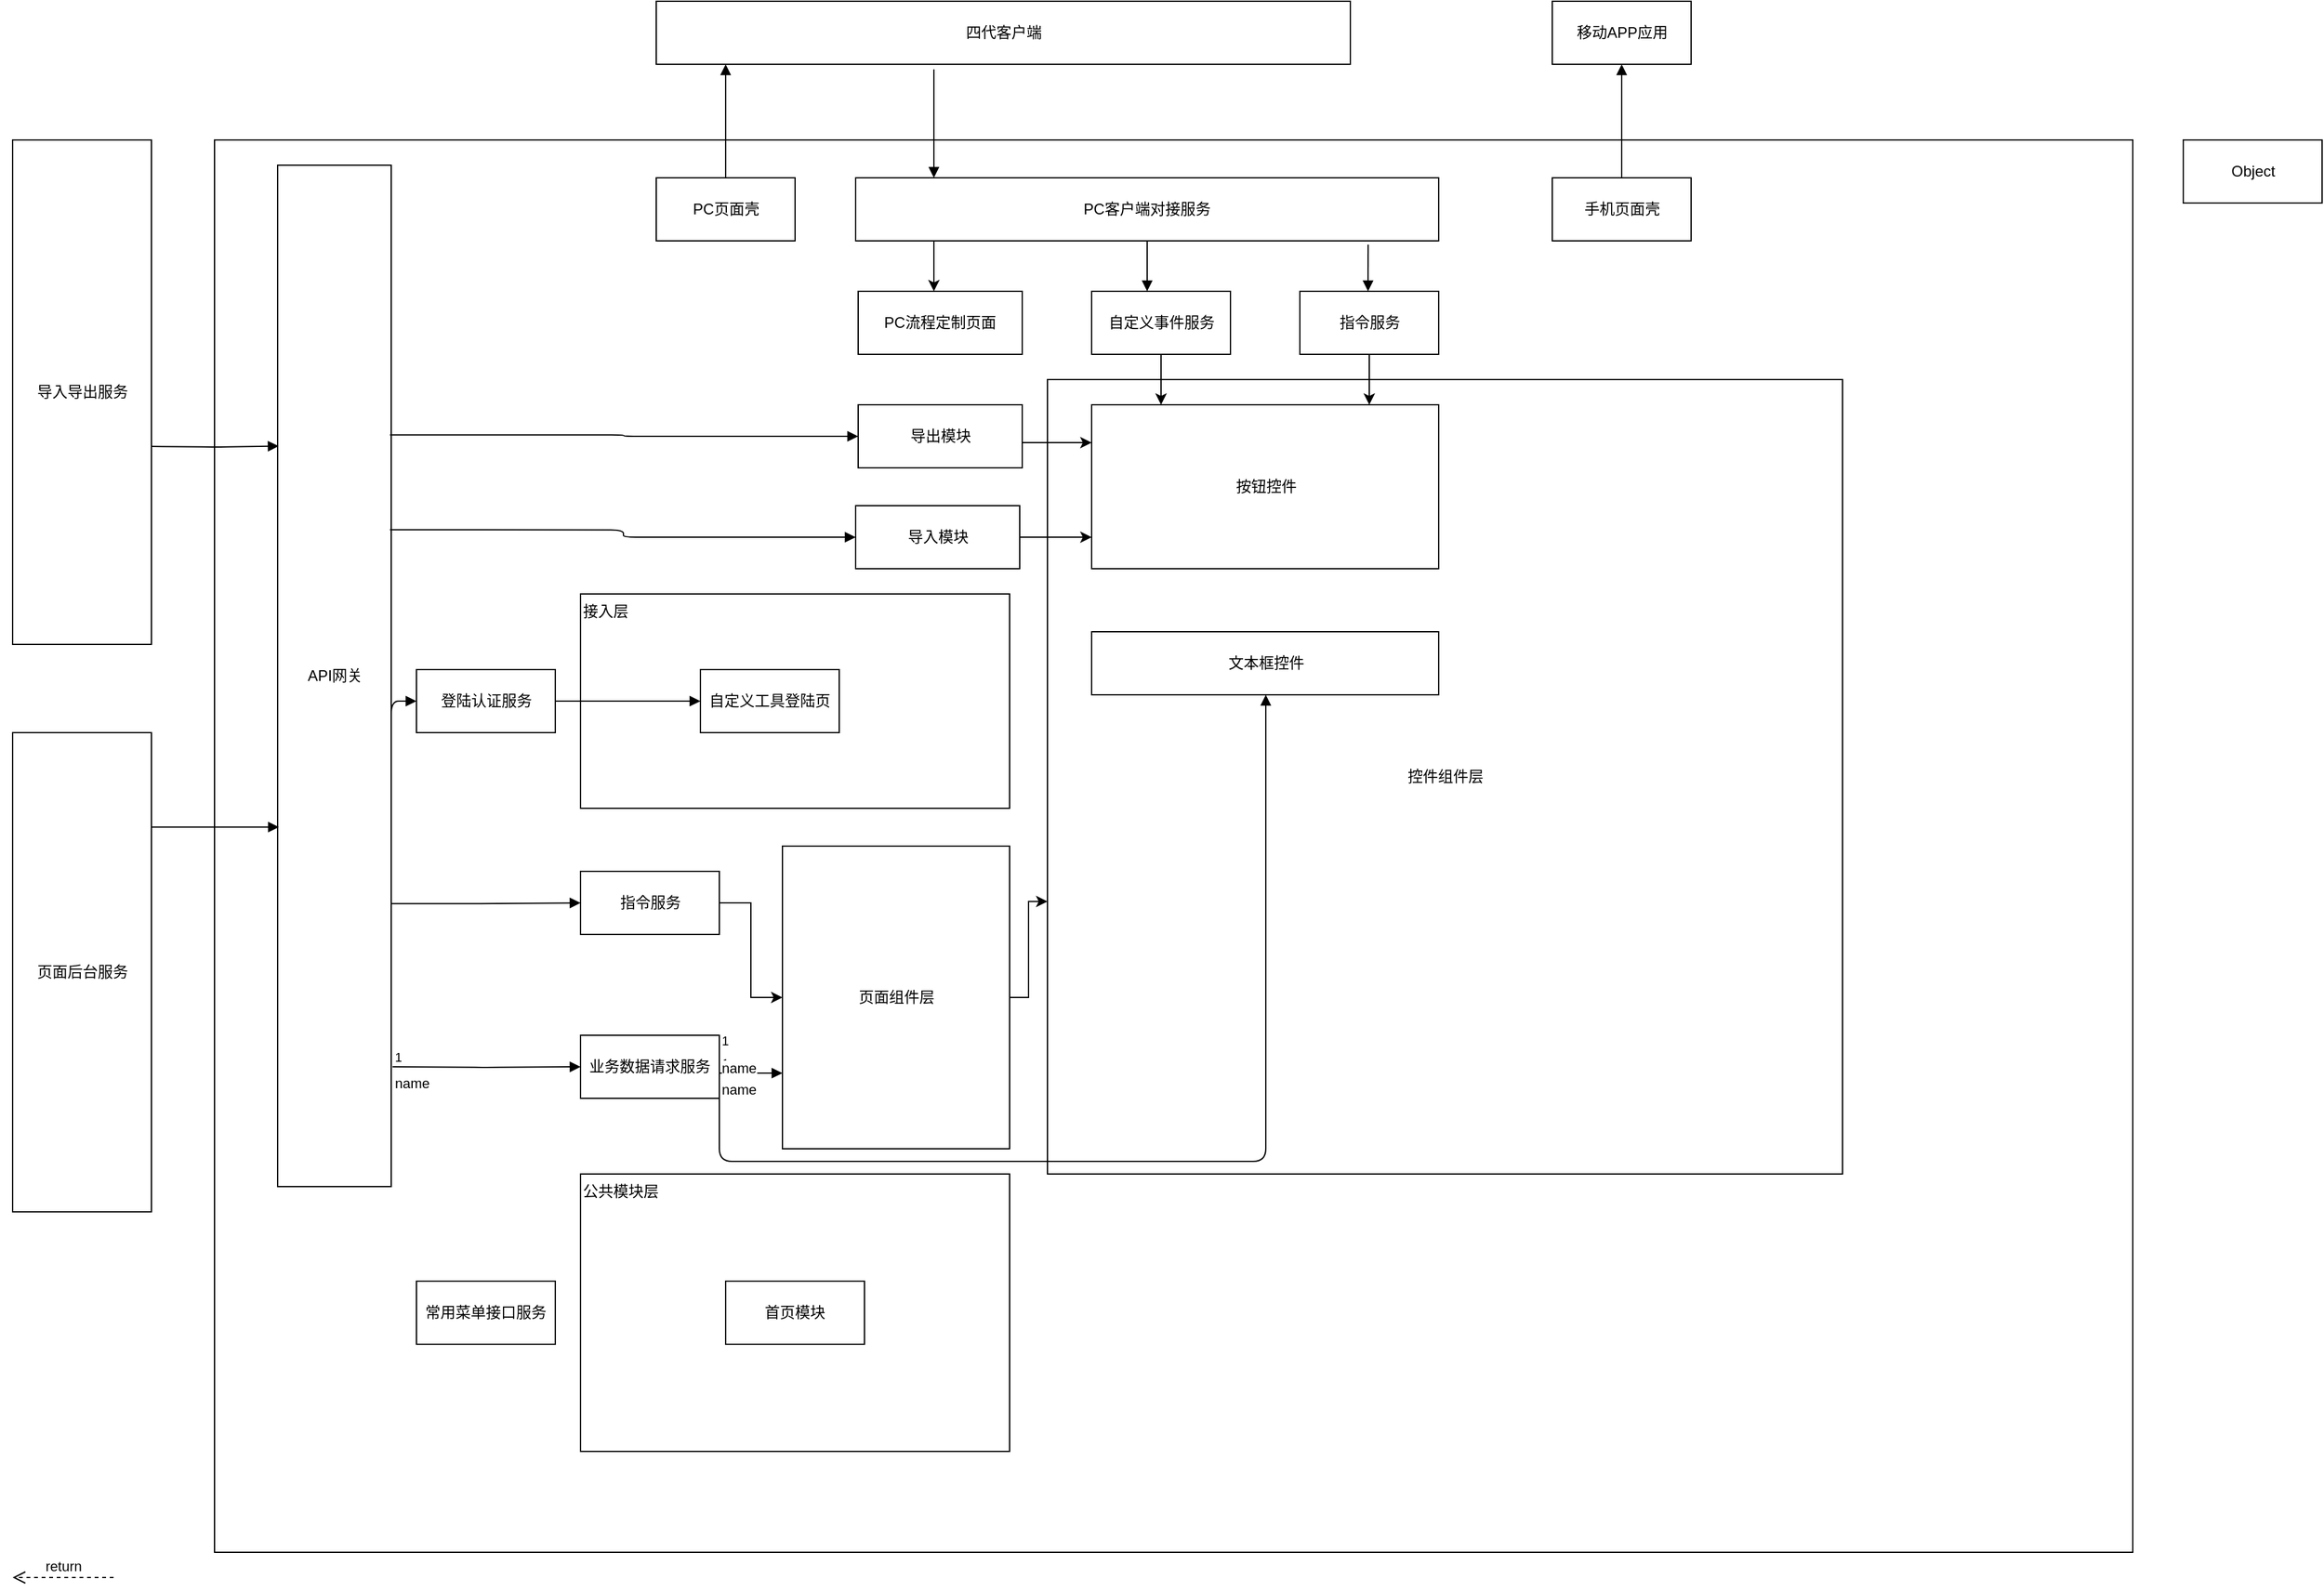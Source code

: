 <mxfile version="12.4.8" type="github">
  <diagram id="0pdj4ucrVx3CdcIXu_r7" name="Page-1">
    <mxGraphModel dx="2249" dy="762" grid="1" gridSize="10" guides="1" tooltips="1" connect="1" arrows="1" fold="1" page="1" pageScale="1" pageWidth="827" pageHeight="1169" math="0" shadow="0">
      <root>
        <mxCell id="0"/>
        <mxCell id="1" parent="0"/>
        <mxCell id="2d3plyyfJaohmwcUXWga-1" value="" style="rounded=0;whiteSpace=wrap;html=1;" vertex="1" parent="1">
          <mxGeometry x="-160" y="150" width="1520" height="1120" as="geometry"/>
        </mxCell>
        <mxCell id="2d3plyyfJaohmwcUXWga-64" value="API网关" style="html=1;" vertex="1" parent="1">
          <mxGeometry x="-110" y="170" width="90" height="810" as="geometry"/>
        </mxCell>
        <mxCell id="2d3plyyfJaohmwcUXWga-61" value="控件组件层" style="html=1;" vertex="1" parent="1">
          <mxGeometry x="500" y="340" width="630" height="630" as="geometry"/>
        </mxCell>
        <mxCell id="2d3plyyfJaohmwcUXWga-2" value="四代客户端" style="html=1;" vertex="1" parent="1">
          <mxGeometry x="190" y="40" width="550" height="50" as="geometry"/>
        </mxCell>
        <mxCell id="2d3plyyfJaohmwcUXWga-6" value="PC页面壳" style="html=1;" vertex="1" parent="1">
          <mxGeometry x="190" y="180" width="110" height="50" as="geometry"/>
        </mxCell>
        <mxCell id="2d3plyyfJaohmwcUXWga-7" value="" style="endArrow=block;endFill=1;html=1;edgeStyle=elbowEdgeStyle;align=left;verticalAlign=top;" edge="1" parent="1" source="2d3plyyfJaohmwcUXWga-6" target="2d3plyyfJaohmwcUXWga-2">
          <mxGeometry x="-1" relative="1" as="geometry">
            <mxPoint x="-10" y="120" as="sourcePoint"/>
            <mxPoint x="150" y="120" as="targetPoint"/>
          </mxGeometry>
        </mxCell>
        <mxCell id="2d3plyyfJaohmwcUXWga-9" value="移动APP应用" style="html=1;" vertex="1" parent="1">
          <mxGeometry x="900" y="40" width="110" height="50" as="geometry"/>
        </mxCell>
        <mxCell id="2d3plyyfJaohmwcUXWga-10" value="手机页面壳" style="html=1;" vertex="1" parent="1">
          <mxGeometry x="900" y="180" width="110" height="50" as="geometry"/>
        </mxCell>
        <mxCell id="2d3plyyfJaohmwcUXWga-11" value="" style="endArrow=block;endFill=1;html=1;edgeStyle=orthogonalEdgeStyle;align=left;verticalAlign=top;entryX=0.5;entryY=1;entryDx=0;entryDy=0;" edge="1" parent="1" source="2d3plyyfJaohmwcUXWga-10" target="2d3plyyfJaohmwcUXWga-9">
          <mxGeometry x="-0.691" y="29" relative="1" as="geometry">
            <mxPoint x="1045" y="90" as="sourcePoint"/>
            <mxPoint x="1205" y="90" as="targetPoint"/>
            <mxPoint x="-2" y="-10" as="offset"/>
          </mxGeometry>
        </mxCell>
        <mxCell id="2d3plyyfJaohmwcUXWga-12" value="" style="resizable=0;html=1;align=left;verticalAlign=bottom;labelBackgroundColor=#ffffff;fontSize=10;" connectable="0" vertex="1" parent="2d3plyyfJaohmwcUXWga-11">
          <mxGeometry x="-1" relative="1" as="geometry"/>
        </mxCell>
        <mxCell id="2d3plyyfJaohmwcUXWga-17" value="&lt;span style=&quot;white-space: normal&quot;&gt;PC流程定制页面&lt;/span&gt;" style="html=1;verticalAlign=middle;whiteSpace=wrap;" vertex="1" parent="1">
          <mxGeometry x="350" y="270" width="130" height="50" as="geometry"/>
        </mxCell>
        <mxCell id="2d3plyyfJaohmwcUXWga-20" value="" style="edgeStyle=elbowEdgeStyle;rounded=0;orthogonalLoop=1;jettySize=auto;html=1;" edge="1" parent="1" source="2d3plyyfJaohmwcUXWga-18" target="2d3plyyfJaohmwcUXWga-17">
          <mxGeometry relative="1" as="geometry">
            <Array as="points">
              <mxPoint x="410" y="250"/>
            </Array>
          </mxGeometry>
        </mxCell>
        <mxCell id="2d3plyyfJaohmwcUXWga-18" value="&lt;span style=&quot;white-space: normal&quot;&gt;PC客户端对接服务&lt;/span&gt;" style="html=1;whiteSpace=wrap;" vertex="1" parent="1">
          <mxGeometry x="348" y="180" width="462" height="50" as="geometry"/>
        </mxCell>
        <mxCell id="2d3plyyfJaohmwcUXWga-21" value="" style="endArrow=block;endFill=1;html=1;edgeStyle=elbowEdgeStyle;align=left;verticalAlign=top;exitX=0.4;exitY=1.08;exitDx=0;exitDy=0;exitPerimeter=0;" edge="1" parent="1" source="2d3plyyfJaohmwcUXWga-2" target="2d3plyyfJaohmwcUXWga-18">
          <mxGeometry x="-1" relative="1" as="geometry">
            <mxPoint x="-40" y="120" as="sourcePoint"/>
            <mxPoint x="140" y="90" as="targetPoint"/>
          </mxGeometry>
        </mxCell>
        <mxCell id="2d3plyyfJaohmwcUXWga-23" value="按钮控件" style="html=1;" vertex="1" parent="1">
          <mxGeometry x="535" y="360" width="275" height="130" as="geometry"/>
        </mxCell>
        <mxCell id="2d3plyyfJaohmwcUXWga-27" value="" style="edgeStyle=elbowEdgeStyle;rounded=0;orthogonalLoop=1;jettySize=auto;html=1;" edge="1" parent="1" source="2d3plyyfJaohmwcUXWga-24" target="2d3plyyfJaohmwcUXWga-23">
          <mxGeometry relative="1" as="geometry"/>
        </mxCell>
        <mxCell id="2d3plyyfJaohmwcUXWga-24" value="自定义事件服务" style="html=1;" vertex="1" parent="1">
          <mxGeometry x="535" y="270" width="110" height="50" as="geometry"/>
        </mxCell>
        <mxCell id="2d3plyyfJaohmwcUXWga-32" value="" style="endArrow=block;endFill=1;html=1;edgeStyle=elbowEdgeStyle;align=left;verticalAlign=top;exitX=0.5;exitY=1;exitDx=0;exitDy=0;" edge="1" parent="1" source="2d3plyyfJaohmwcUXWga-18" target="2d3plyyfJaohmwcUXWga-24">
          <mxGeometry x="-1" relative="1" as="geometry">
            <mxPoint x="690" y="260" as="sourcePoint"/>
            <mxPoint x="850" y="260" as="targetPoint"/>
          </mxGeometry>
        </mxCell>
        <mxCell id="2d3plyyfJaohmwcUXWga-35" value="" style="edgeStyle=elbowEdgeStyle;rounded=0;orthogonalLoop=1;jettySize=auto;html=1;" edge="1" parent="1" source="2d3plyyfJaohmwcUXWga-34" target="2d3plyyfJaohmwcUXWga-23">
          <mxGeometry relative="1" as="geometry"/>
        </mxCell>
        <mxCell id="2d3plyyfJaohmwcUXWga-34" value="指令服务" style="html=1;" vertex="1" parent="1">
          <mxGeometry x="700" y="270" width="110" height="50" as="geometry"/>
        </mxCell>
        <mxCell id="2d3plyyfJaohmwcUXWga-36" value="" style="endArrow=block;endFill=1;html=1;edgeStyle=elbowEdgeStyle;align=left;verticalAlign=top;exitX=0.879;exitY=1.06;exitDx=0;exitDy=0;exitPerimeter=0;" edge="1" parent="1" source="2d3plyyfJaohmwcUXWga-18" target="2d3plyyfJaohmwcUXWga-34">
          <mxGeometry x="-1" relative="1" as="geometry">
            <mxPoint x="780" y="520" as="sourcePoint"/>
            <mxPoint x="940" y="520" as="targetPoint"/>
          </mxGeometry>
        </mxCell>
        <mxCell id="2d3plyyfJaohmwcUXWga-37" value="" style="resizable=0;html=1;align=left;verticalAlign=bottom;labelBackgroundColor=#ffffff;fontSize=10;" connectable="0" vertex="1" parent="2d3plyyfJaohmwcUXWga-36">
          <mxGeometry x="-1" relative="1" as="geometry"/>
        </mxCell>
        <mxCell id="2d3plyyfJaohmwcUXWga-38" value="Object" style="html=1;" vertex="1" parent="1">
          <mxGeometry x="1400" y="150" width="110" height="50" as="geometry"/>
        </mxCell>
        <mxCell id="2d3plyyfJaohmwcUXWga-39" value="导入导出服务" style="html=1;" vertex="1" parent="1">
          <mxGeometry x="-320" y="150" width="110" height="400" as="geometry"/>
        </mxCell>
        <mxCell id="2d3plyyfJaohmwcUXWga-50" value="" style="edgeStyle=elbowEdgeStyle;rounded=0;orthogonalLoop=1;jettySize=auto;html=1;" edge="1" parent="1" source="2d3plyyfJaohmwcUXWga-40" target="2d3plyyfJaohmwcUXWga-23">
          <mxGeometry relative="1" as="geometry">
            <Array as="points">
              <mxPoint x="520" y="390"/>
            </Array>
          </mxGeometry>
        </mxCell>
        <mxCell id="2d3plyyfJaohmwcUXWga-40" value="导出模块" style="html=1;" vertex="1" parent="1">
          <mxGeometry x="350" y="360" width="130" height="50" as="geometry"/>
        </mxCell>
        <mxCell id="2d3plyyfJaohmwcUXWga-53" value="" style="edgeStyle=elbowEdgeStyle;rounded=0;orthogonalLoop=1;jettySize=auto;html=1;" edge="1" parent="1" source="2d3plyyfJaohmwcUXWga-51" target="2d3plyyfJaohmwcUXWga-23">
          <mxGeometry relative="1" as="geometry">
            <Array as="points">
              <mxPoint x="510" y="465"/>
            </Array>
          </mxGeometry>
        </mxCell>
        <mxCell id="2d3plyyfJaohmwcUXWga-51" value="导入模块" style="html=1;" vertex="1" parent="1">
          <mxGeometry x="348" y="440" width="130" height="50" as="geometry"/>
        </mxCell>
        <mxCell id="2d3plyyfJaohmwcUXWga-48" value="" style="endArrow=block;endFill=1;html=1;edgeStyle=elbowEdgeStyle;align=left;verticalAlign=top;entryX=0;entryY=0.5;entryDx=0;entryDy=0;exitX=0.989;exitY=0.264;exitDx=0;exitDy=0;exitPerimeter=0;" edge="1" parent="1" source="2d3plyyfJaohmwcUXWga-64" target="2d3plyyfJaohmwcUXWga-40">
          <mxGeometry x="-1" relative="1" as="geometry">
            <mxPoint x="90" y="385" as="sourcePoint"/>
            <mxPoint x="240" y="400" as="targetPoint"/>
            <Array as="points"/>
          </mxGeometry>
        </mxCell>
        <mxCell id="2d3plyyfJaohmwcUXWga-49" value="" style="resizable=0;html=1;align=left;verticalAlign=bottom;labelBackgroundColor=#ffffff;fontSize=10;" connectable="0" vertex="1" parent="2d3plyyfJaohmwcUXWga-48">
          <mxGeometry x="-1" relative="1" as="geometry"/>
        </mxCell>
        <mxCell id="2d3plyyfJaohmwcUXWga-54" value="" style="endArrow=block;endFill=1;html=1;edgeStyle=orthogonalEdgeStyle;align=left;verticalAlign=top;exitX=0.989;exitY=0.357;exitDx=0;exitDy=0;exitPerimeter=0;" edge="1" parent="1" source="2d3plyyfJaohmwcUXWga-64" target="2d3plyyfJaohmwcUXWga-51">
          <mxGeometry x="-1" relative="1" as="geometry">
            <mxPoint x="90" y="465" as="sourcePoint"/>
            <mxPoint x="70" y="470" as="targetPoint"/>
          </mxGeometry>
        </mxCell>
        <mxCell id="2d3plyyfJaohmwcUXWga-55" value="" style="resizable=0;html=1;align=left;verticalAlign=bottom;labelBackgroundColor=#ffffff;fontSize=10;" connectable="0" vertex="1" parent="2d3plyyfJaohmwcUXWga-54">
          <mxGeometry x="-1" relative="1" as="geometry"/>
        </mxCell>
        <mxCell id="2d3plyyfJaohmwcUXWga-56" value="页面后台服务" style="html=1;" vertex="1" parent="1">
          <mxGeometry x="-320" y="620" width="110" height="380" as="geometry"/>
        </mxCell>
        <mxCell id="2d3plyyfJaohmwcUXWga-62" value="" style="edgeStyle=elbowEdgeStyle;rounded=0;orthogonalLoop=1;jettySize=auto;html=1;" edge="1" parent="1" source="2d3plyyfJaohmwcUXWga-57" target="2d3plyyfJaohmwcUXWga-60">
          <mxGeometry relative="1" as="geometry"/>
        </mxCell>
        <mxCell id="2d3plyyfJaohmwcUXWga-57" value="指令服务" style="html=1;" vertex="1" parent="1">
          <mxGeometry x="130" y="730" width="110" height="50" as="geometry"/>
        </mxCell>
        <mxCell id="2d3plyyfJaohmwcUXWga-58" value="" style="endArrow=block;endFill=1;html=1;edgeStyle=elbowEdgeStyle;align=left;verticalAlign=top;exitX=1;exitY=0.197;exitDx=0;exitDy=0;exitPerimeter=0;entryX=0.011;entryY=0.648;entryDx=0;entryDy=0;entryPerimeter=0;" edge="1" parent="1" source="2d3plyyfJaohmwcUXWga-56" target="2d3plyyfJaohmwcUXWga-64">
          <mxGeometry x="-1" relative="1" as="geometry">
            <mxPoint x="-90" y="695" as="sourcePoint"/>
            <mxPoint x="-109" y="698" as="targetPoint"/>
            <Array as="points">
              <mxPoint x="-140" y="698"/>
            </Array>
          </mxGeometry>
        </mxCell>
        <mxCell id="2d3plyyfJaohmwcUXWga-59" value="" style="resizable=0;html=1;align=left;verticalAlign=bottom;labelBackgroundColor=#ffffff;fontSize=10;" connectable="0" vertex="1" parent="2d3plyyfJaohmwcUXWga-58">
          <mxGeometry x="-1" relative="1" as="geometry"/>
        </mxCell>
        <mxCell id="2d3plyyfJaohmwcUXWga-63" value="" style="edgeStyle=elbowEdgeStyle;rounded=0;orthogonalLoop=1;jettySize=auto;html=1;entryX=0;entryY=0.657;entryDx=0;entryDy=0;entryPerimeter=0;" edge="1" parent="1" source="2d3plyyfJaohmwcUXWga-60" target="2d3plyyfJaohmwcUXWga-61">
          <mxGeometry relative="1" as="geometry">
            <mxPoint x="501" y="692" as="targetPoint"/>
          </mxGeometry>
        </mxCell>
        <mxCell id="2d3plyyfJaohmwcUXWga-60" value="页面组件层" style="html=1;" vertex="1" parent="1">
          <mxGeometry x="290" y="710" width="180" height="240" as="geometry"/>
        </mxCell>
        <mxCell id="2d3plyyfJaohmwcUXWga-65" value="" style="endArrow=block;endFill=1;html=1;edgeStyle=orthogonalEdgeStyle;align=left;verticalAlign=top;entryX=0;entryY=0.5;entryDx=0;entryDy=0;exitX=1;exitY=0.723;exitDx=0;exitDy=0;exitPerimeter=0;" edge="1" parent="1" source="2d3plyyfJaohmwcUXWga-64" target="2d3plyyfJaohmwcUXWga-57">
          <mxGeometry x="-1" relative="1" as="geometry">
            <mxPoint x="90" y="755" as="sourcePoint"/>
            <mxPoint x="300" y="820" as="targetPoint"/>
          </mxGeometry>
        </mxCell>
        <mxCell id="2d3plyyfJaohmwcUXWga-66" value="" style="resizable=0;html=1;align=left;verticalAlign=bottom;labelBackgroundColor=#ffffff;fontSize=10;" connectable="0" vertex="1" parent="2d3plyyfJaohmwcUXWga-65">
          <mxGeometry x="-1" relative="1" as="geometry"/>
        </mxCell>
        <mxCell id="2d3plyyfJaohmwcUXWga-67" value="" style="endArrow=block;endFill=1;html=1;edgeStyle=orthogonalEdgeStyle;align=left;verticalAlign=top;entryX=0.009;entryY=0.275;entryDx=0;entryDy=0;entryPerimeter=0;" edge="1" parent="1" target="2d3plyyfJaohmwcUXWga-64">
          <mxGeometry x="-1" relative="1" as="geometry">
            <mxPoint x="-210" y="393" as="sourcePoint"/>
            <mxPoint x="70" y="384.5" as="targetPoint"/>
          </mxGeometry>
        </mxCell>
        <mxCell id="2d3plyyfJaohmwcUXWga-71" value="接入层" style="html=1;whiteSpace=wrap;align=left;verticalAlign=top;" vertex="1" parent="1">
          <mxGeometry x="130" y="510" width="340" height="170" as="geometry"/>
        </mxCell>
        <mxCell id="2d3plyyfJaohmwcUXWga-74" value="&lt;span style=&quot;white-space: normal&quot;&gt;自定义工具登陆页&lt;/span&gt;" style="html=1;whiteSpace=wrap;" vertex="1" parent="1">
          <mxGeometry x="225" y="570" width="110" height="50" as="geometry"/>
        </mxCell>
        <mxCell id="2d3plyyfJaohmwcUXWga-75" value="登陆认证服务" style="html=1;align=center;verticalAlign=middle;" vertex="1" parent="1">
          <mxGeometry y="570" width="110" height="50" as="geometry"/>
        </mxCell>
        <mxCell id="2d3plyyfJaohmwcUXWga-76" value="" style="endArrow=block;endFill=1;html=1;edgeStyle=orthogonalEdgeStyle;align=left;verticalAlign=top;entryX=0;entryY=0.5;entryDx=0;entryDy=0;" edge="1" parent="1" target="2d3plyyfJaohmwcUXWga-75">
          <mxGeometry x="-1" relative="1" as="geometry">
            <mxPoint x="-20" y="700" as="sourcePoint"/>
            <mxPoint x="140" y="700" as="targetPoint"/>
            <Array as="points">
              <mxPoint x="-20" y="595"/>
            </Array>
          </mxGeometry>
        </mxCell>
        <mxCell id="2d3plyyfJaohmwcUXWga-78" value="" style="endArrow=block;endFill=1;html=1;edgeStyle=orthogonalEdgeStyle;align=left;verticalAlign=top;entryX=0;entryY=0.5;entryDx=0;entryDy=0;exitX=1;exitY=0.5;exitDx=0;exitDy=0;" edge="1" parent="1" source="2d3plyyfJaohmwcUXWga-75" target="2d3plyyfJaohmwcUXWga-74">
          <mxGeometry x="-1" relative="1" as="geometry">
            <mxPoint x="-20" y="711" as="sourcePoint"/>
            <mxPoint x="130" y="710" as="targetPoint"/>
          </mxGeometry>
        </mxCell>
        <mxCell id="2d3plyyfJaohmwcUXWga-79" value="" style="resizable=0;html=1;align=left;verticalAlign=bottom;labelBackgroundColor=#ffffff;fontSize=10;" connectable="0" vertex="1" parent="2d3plyyfJaohmwcUXWga-78">
          <mxGeometry x="-1" relative="1" as="geometry"/>
        </mxCell>
        <mxCell id="2d3plyyfJaohmwcUXWga-80" value="公共模块层" style="html=1;align=left;verticalAlign=top;" vertex="1" parent="1">
          <mxGeometry x="130" y="970" width="340" height="220" as="geometry"/>
        </mxCell>
        <mxCell id="2d3plyyfJaohmwcUXWga-81" value="&lt;span style=&quot;white-space: normal;&quot;&gt;首页模块&lt;/span&gt;" style="html=1;align=center;whiteSpace=wrap;" vertex="1" parent="1">
          <mxGeometry x="245" y="1055" width="110" height="50" as="geometry"/>
        </mxCell>
        <mxCell id="2d3plyyfJaohmwcUXWga-82" value="&lt;span style=&quot;white-space: normal&quot;&gt;常用菜单接口服务&lt;/span&gt;" style="html=1;align=center;verticalAlign=middle;whiteSpace=wrap;" vertex="1" parent="1">
          <mxGeometry y="1055" width="110" height="50" as="geometry"/>
        </mxCell>
        <mxCell id="2d3plyyfJaohmwcUXWga-83" value="文本框控件" style="html=1;align=center;" vertex="1" parent="1">
          <mxGeometry x="535" y="540" width="275" height="50" as="geometry"/>
        </mxCell>
        <mxCell id="2d3plyyfJaohmwcUXWga-84" value="&lt;span style=&quot;white-space: normal&quot;&gt;业务数据请求服务&lt;/span&gt;" style="html=1;whiteSpace=wrap;" vertex="1" parent="1">
          <mxGeometry x="130" y="860" width="110" height="50" as="geometry"/>
        </mxCell>
        <mxCell id="2d3plyyfJaohmwcUXWga-85" value="return" style="html=1;verticalAlign=bottom;endArrow=open;dashed=1;endSize=8;" edge="1" parent="1">
          <mxGeometry relative="1" as="geometry">
            <mxPoint x="-240" y="1290" as="sourcePoint"/>
            <mxPoint x="-320" y="1290" as="targetPoint"/>
          </mxGeometry>
        </mxCell>
        <mxCell id="2d3plyyfJaohmwcUXWga-86" value="name" style="endArrow=block;endFill=1;html=1;edgeStyle=orthogonalEdgeStyle;align=left;verticalAlign=top;" edge="1" parent="1">
          <mxGeometry x="-1" relative="1" as="geometry">
            <mxPoint x="240" y="890" as="sourcePoint"/>
            <mxPoint x="290" y="890" as="targetPoint"/>
          </mxGeometry>
        </mxCell>
        <mxCell id="2d3plyyfJaohmwcUXWga-87" value="1" style="resizable=0;html=1;align=left;verticalAlign=bottom;labelBackgroundColor=#ffffff;fontSize=10;" connectable="0" vertex="1" parent="2d3plyyfJaohmwcUXWga-86">
          <mxGeometry x="-1" relative="1" as="geometry"/>
        </mxCell>
        <mxCell id="2d3plyyfJaohmwcUXWga-90" value="name" style="endArrow=block;endFill=1;html=1;edgeStyle=orthogonalEdgeStyle;align=left;verticalAlign=top;entryX=0;entryY=0.5;entryDx=0;entryDy=0;" edge="1" parent="1" target="2d3plyyfJaohmwcUXWga-84">
          <mxGeometry x="-1" relative="1" as="geometry">
            <mxPoint x="-19" y="885" as="sourcePoint"/>
            <mxPoint x="150" y="940" as="targetPoint"/>
          </mxGeometry>
        </mxCell>
        <mxCell id="2d3plyyfJaohmwcUXWga-91" value="1" style="resizable=0;html=1;align=left;verticalAlign=bottom;labelBackgroundColor=#ffffff;fontSize=10;" connectable="0" vertex="1" parent="2d3plyyfJaohmwcUXWga-90">
          <mxGeometry x="-1" relative="1" as="geometry"/>
        </mxCell>
        <mxCell id="2d3plyyfJaohmwcUXWga-92" value="name" style="endArrow=block;endFill=1;html=1;edgeStyle=orthogonalEdgeStyle;align=left;verticalAlign=top;exitX=1;exitY=0.25;exitDx=0;exitDy=0;" edge="1" parent="1" source="2d3plyyfJaohmwcUXWga-84" target="2d3plyyfJaohmwcUXWga-83">
          <mxGeometry x="-1" relative="1" as="geometry">
            <mxPoint x="580" y="1040" as="sourcePoint"/>
            <mxPoint x="740" y="1040" as="targetPoint"/>
            <Array as="points">
              <mxPoint x="240" y="960"/>
              <mxPoint x="673" y="960"/>
            </Array>
          </mxGeometry>
        </mxCell>
        <mxCell id="2d3plyyfJaohmwcUXWga-93" value="1" style="resizable=0;html=1;align=left;verticalAlign=bottom;labelBackgroundColor=#ffffff;fontSize=10;" connectable="0" vertex="1" parent="2d3plyyfJaohmwcUXWga-92">
          <mxGeometry x="-1" relative="1" as="geometry"/>
        </mxCell>
      </root>
    </mxGraphModel>
  </diagram>
</mxfile>
